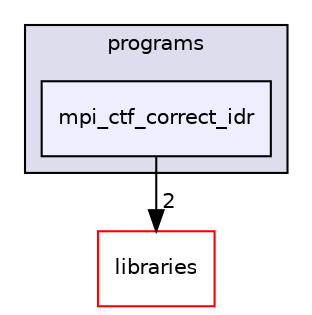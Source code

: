 digraph "xmipp/applications/programs/mpi_ctf_correct_idr" {
  compound=true
  node [ fontsize="10", fontname="Helvetica"];
  edge [ labelfontsize="10", labelfontname="Helvetica"];
  subgraph clusterdir_592b16dc4070b933e5655da2b0d20bbb {
    graph [ bgcolor="#ddddee", pencolor="black", label="programs" fontname="Helvetica", fontsize="10", URL="dir_592b16dc4070b933e5655da2b0d20bbb.html"]
  dir_68a138be4b3f104e72485ea42c0ab491 [shape=box, label="mpi_ctf_correct_idr", style="filled", fillcolor="#eeeeff", pencolor="black", URL="dir_68a138be4b3f104e72485ea42c0ab491.html"];
  }
  dir_29dba3f3840f20df3b04d1972e99046b [shape=box label="libraries" fillcolor="white" style="filled" color="red" URL="dir_29dba3f3840f20df3b04d1972e99046b.html"];
  dir_68a138be4b3f104e72485ea42c0ab491->dir_29dba3f3840f20df3b04d1972e99046b [headlabel="2", labeldistance=1.5 headhref="dir_000126_000084.html"];
}
